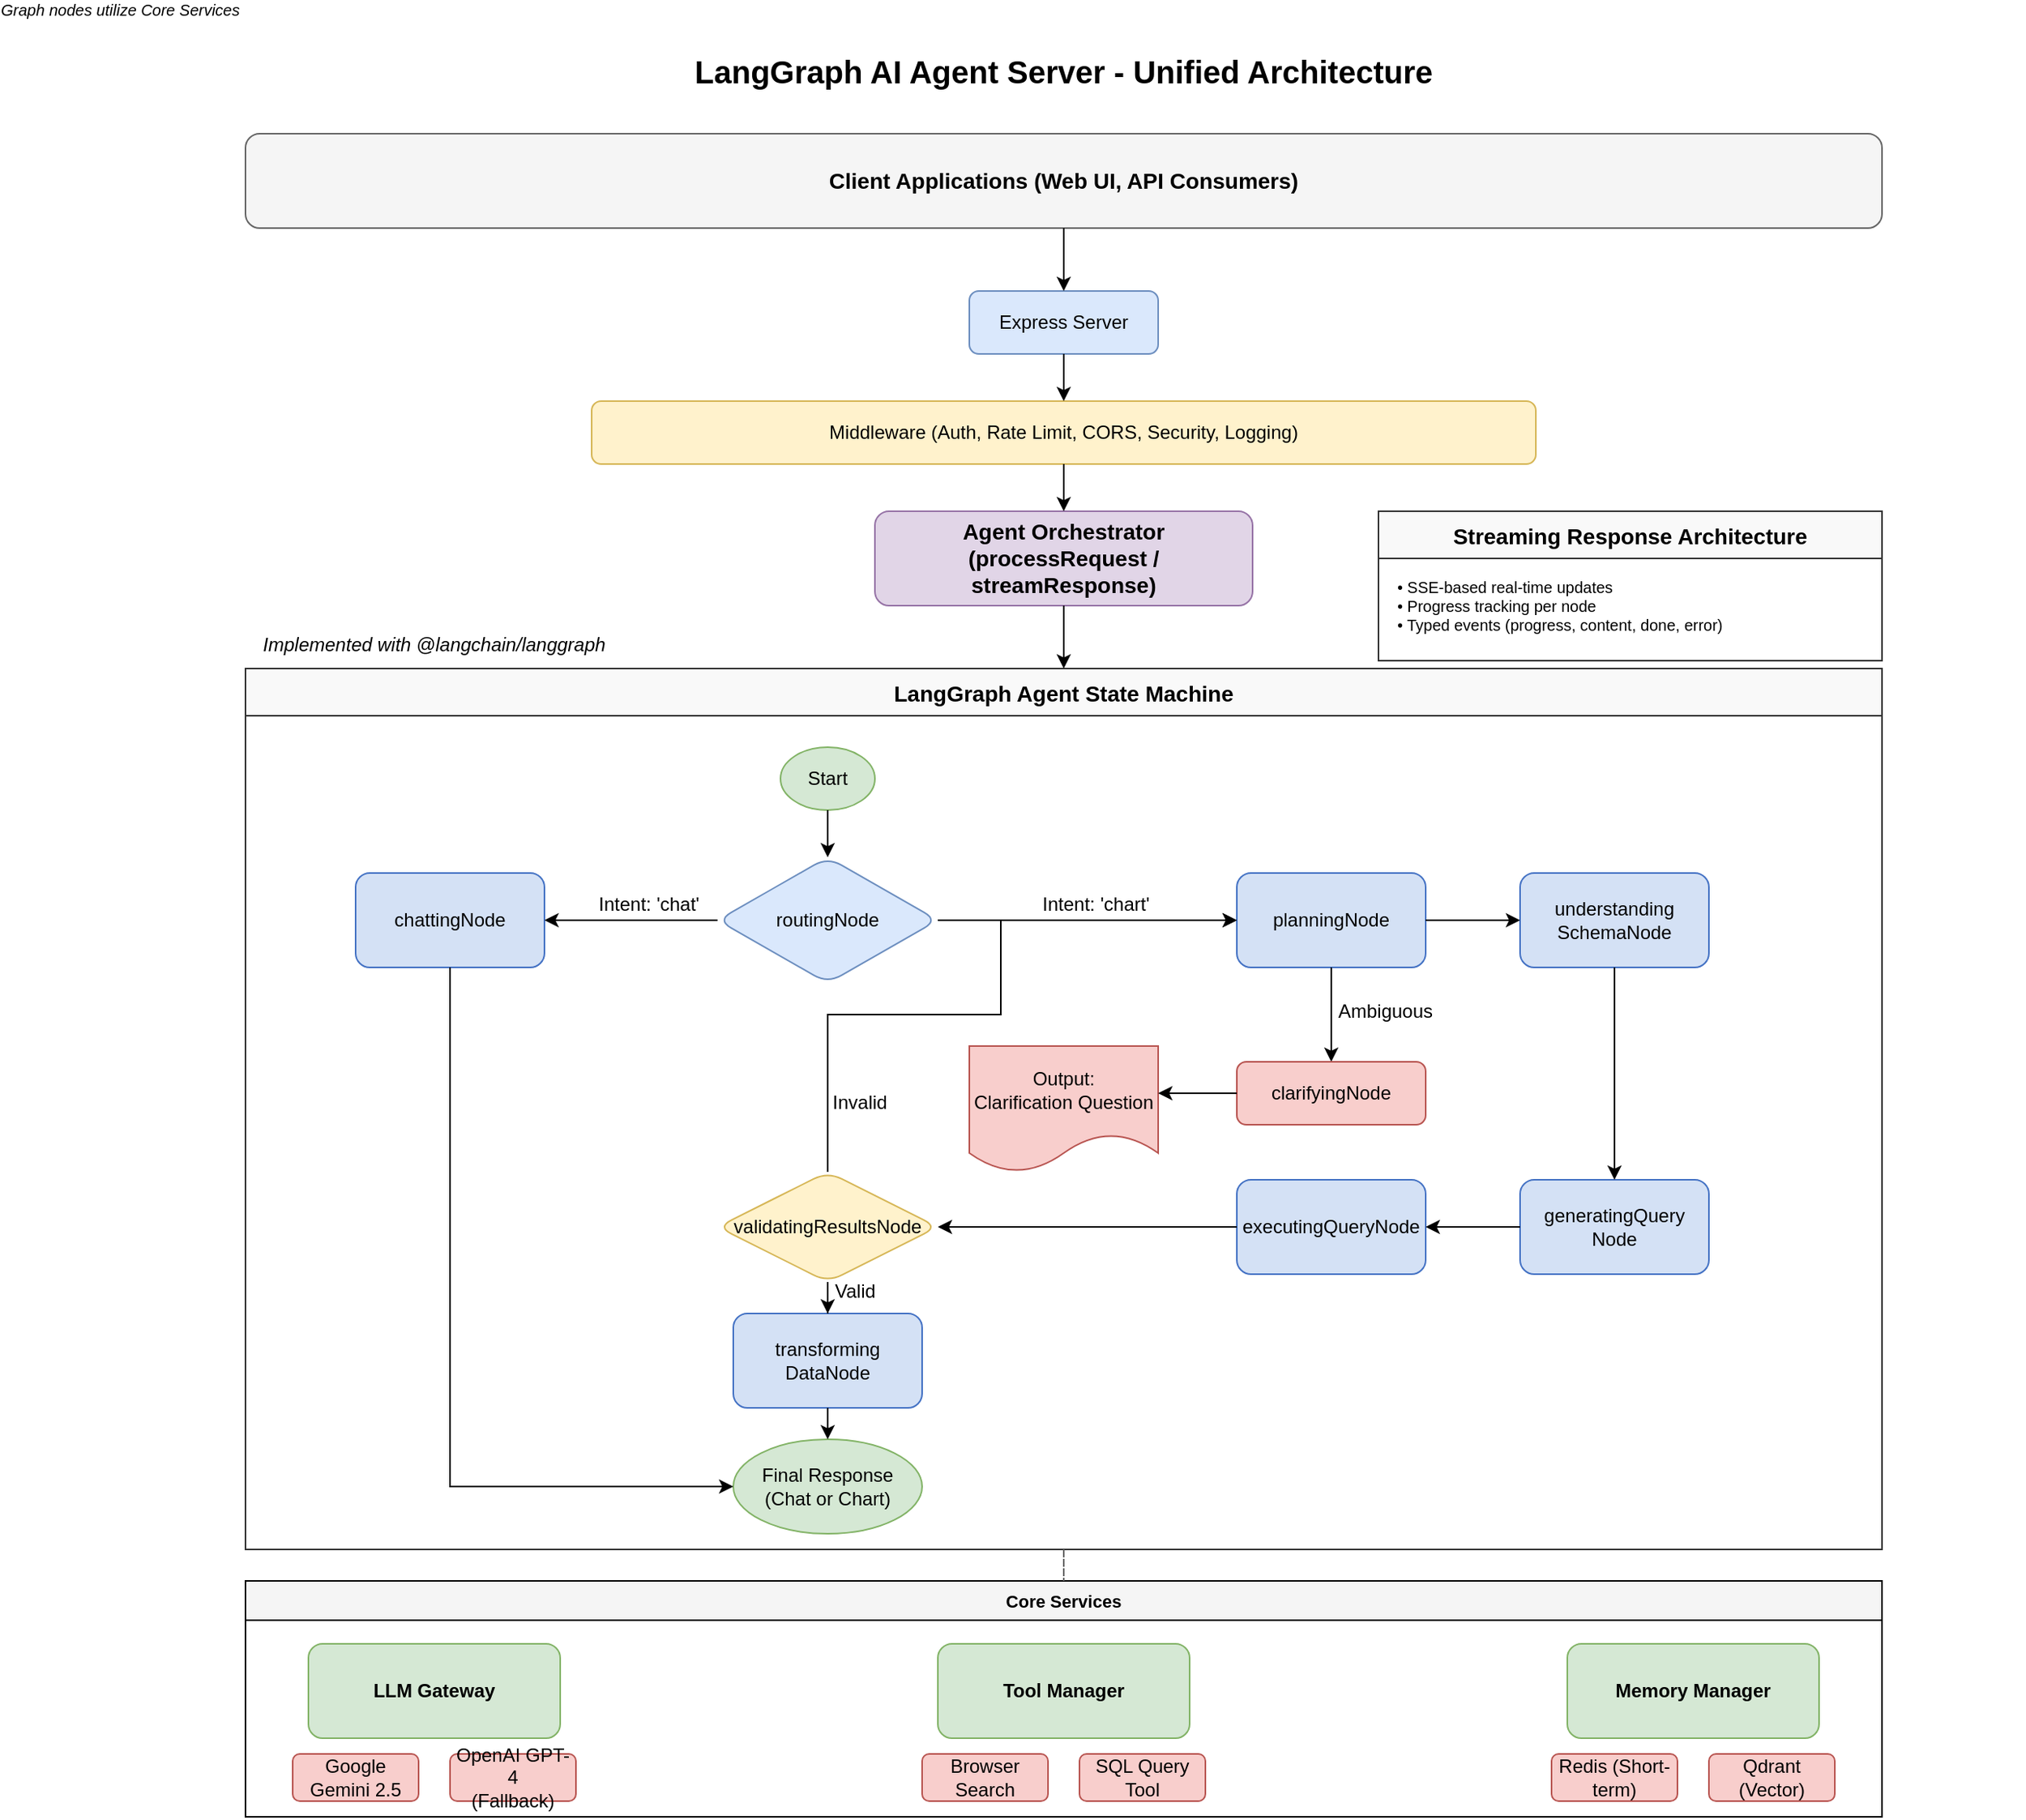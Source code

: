 <mxfile version="24.5.1" type="device">
  <diagram name="System Architecture" id="system-architecture-v2">
    <mxGraphModel dx="2793" dy="2538" grid="1" gridSize="10" guides="1" tooltips="1" connect="1" arrows="1" fold="1" page="1" pageScale="1" pageWidth="1200" pageHeight="1600" math="0" shadow="0">
      <root>
        <mxCell id="0" />
        <mxCell id="1" parent="0" />
        <mxCell id="title-v2" value="LangGraph AI Agent Server - Unified Architecture" style="text;html=1;strokeColor=none;fillColor=none;align=center;verticalAlign=middle;whiteSpace=wrap;rounded=0;fontSize=20;fontStyle=1" parent="1" vertex="1">
          <mxGeometry x="350" y="20" width="500" height="40" as="geometry" />
        </mxCell>
        <mxCell id="client-layer-v2" value="Client Applications (Web UI, API Consumers)" style="rounded=1;whiteSpace=wrap;html=1;fillColor=#f5f5f5;strokeColor=#666666;fontStyle=1;fontSize=14;" parent="1" vertex="1">
          <mxGeometry x="80" y="80" width="1040" height="60" as="geometry" />
        </mxCell>
        <mxCell id="api-gateway-v2" value="Express Server" style="rounded=1;whiteSpace=wrap;html=1;fillColor=#dae8fc;strokeColor=#6c8ebf;fontSize=12;" parent="1" vertex="1">
          <mxGeometry x="540" y="180" width="120" height="40" as="geometry" />
        </mxCell>
        <mxCell id="middleware-group-v2" value="Middleware (Auth, Rate Limit, CORS, Security, Logging)" style="rounded=1;whiteSpace=wrap;html=1;fillColor=#fff2cc;strokeColor=#d6b656;" parent="1" vertex="1">
          <mxGeometry x="300" y="250" width="600" height="40" as="geometry" />
        </mxCell>
        <mxCell id="orchestrator-v2" value="Agent Orchestrator&#xa;(processRequest / streamResponse)" style="rounded=1;whiteSpace=wrap;html=1;fillColor=#e1d5e7;strokeColor=#9673a6;fontSize=14;fontStyle=1" parent="1" vertex="1">
          <mxGeometry x="480" y="320" width="240" height="60" as="geometry" />
        </mxCell>
        <mxCell id="services-group" value="Core Services" style="swimlane;startSize=25;fillColor=#f5f5f5;fontSize=11;" parent="1" vertex="1">
          <mxGeometry x="80" y="1000" width="1040" height="150" as="geometry" />
        </mxCell>
        <mxCell id="llm-gateway-v2" value="LLM Gateway" style="rounded=1;whiteSpace=wrap;html=1;fillColor=#d5e8d4;strokeColor=#82b366;fontSize=12;fontStyle=1" parent="services-group" vertex="1">
          <mxGeometry x="40" y="40" width="160" height="60" as="geometry" />
        </mxCell>
        <mxCell id="gemini-v2" value="Google Gemini 2.5" style="rounded=1;whiteSpace=wrap;html=1;fillColor=#f8cecc;strokeColor=#b85450;" parent="services-group" vertex="1">
          <mxGeometry x="30" y="110" width="80" height="30" as="geometry" />
        </mxCell>
        <mxCell id="openai-v2" value="OpenAI GPT-4&#xa;(Fallback)" style="rounded=1;whiteSpace=wrap;html=1;fillColor=#f8cecc;strokeColor=#b85450;" parent="services-group" vertex="1">
          <mxGeometry x="130" y="110" width="80" height="30" as="geometry" />
        </mxCell>
        <mxCell id="tool-manager-v2" value="Tool Manager" style="rounded=1;whiteSpace=wrap;html=1;fillColor=#d5e8d4;strokeColor=#82b366;fontSize=12;fontStyle=1" parent="services-group" vertex="1">
          <mxGeometry x="440" y="40" width="160" height="60" as="geometry" />
        </mxCell>
        <mxCell id="browser-tool-v2" value="Browser Search" style="rounded=1;whiteSpace=wrap;html=1;fillColor=#f8cecc;strokeColor=#b85450;" parent="services-group" vertex="1">
          <mxGeometry x="430" y="110" width="80" height="30" as="geometry" />
        </mxCell>
        <mxCell id="sql-tool-v2" value="SQL Query Tool" style="rounded=1;whiteSpace=wrap;html=1;fillColor=#f8cecc;strokeColor=#b85450;" parent="services-group" vertex="1">
          <mxGeometry x="530" y="110" width="80" height="30" as="geometry" />
        </mxCell>
        <mxCell id="memory-manager-v2" value="Memory Manager" style="rounded=1;whiteSpace=wrap;html=1;fillColor=#d5e8d4;strokeColor=#82b366;fontSize=12;fontStyle=1" parent="services-group" vertex="1">
          <mxGeometry x="840" y="40" width="160" height="60" as="geometry" />
        </mxCell>
        <mxCell id="redis-v2" value="Redis (Short-term)" style="rounded=1;whiteSpace=wrap;html=1;fillColor=#f8cecc;strokeColor=#b85450;" parent="services-group" vertex="1">
          <mxGeometry x="830" y="110" width="80" height="30" as="geometry" />
        </mxCell>
        <mxCell id="qdrant-v2" value="Qdrant (Vector)" style="rounded=1;whiteSpace=wrap;html=1;fillColor=#f8cecc;strokeColor=#b85450;" parent="services-group" vertex="1">
          <mxGeometry x="930" y="110" width="80" height="30" as="geometry" />
        </mxCell>
        <mxCell id="graph-container" value="LangGraph Agent State Machine" style="swimlane;startSize=30;fontStyle=1;fontSize=14;fillColor=#f9f9f9;strokeColor=#333333;" parent="1" vertex="1">
          <mxGeometry x="80" y="420" width="1040" height="560" as="geometry" />
        </mxCell>
        <mxCell id="graph-start" value="Start" style="ellipse;whiteSpace=wrap;html=1;fillColor=#d5e8d4;strokeColor=#82b366;" parent="graph-container" vertex="1">
          <mxGeometry x="340" y="50" width="60" height="40" as="geometry" />
        </mxCell>
        <mxCell id="routing-node" value="routingNode" style="rhombus;whiteSpace=wrap;html=1;rounded=1;fillColor=#dae8fc;strokeColor=#6c8ebf;" parent="graph-container" vertex="1">
          <mxGeometry x="300" y="120" width="140" height="80" as="geometry" />
        </mxCell>
        <mxCell id="chatting-node" value="chattingNode" style="rounded=1;whiteSpace=wrap;html=1;fillColor=#d4e1f5;strokeColor=#4472C4;" parent="graph-container" vertex="1">
          <mxGeometry x="70" y="130" width="120" height="60" as="geometry" />
        </mxCell>
        <mxCell id="planning-node" value="planningNode" style="rounded=1;whiteSpace=wrap;html=1;fillColor=#d4e1f5;strokeColor=#4472C4;" parent="graph-container" vertex="1">
          <mxGeometry x="630" y="130" width="120" height="60" as="geometry" />
        </mxCell>
        <mxCell id="schema-node" value="understanding&lt;br&gt;SchemaNode" style="rounded=1;whiteSpace=wrap;html=1;fillColor=#d4e1f5;strokeColor=#4472C4;" parent="graph-container" vertex="1">
          <mxGeometry x="810" y="130" width="120" height="60" as="geometry" />
        </mxCell>
        <mxCell id="query-gen-node" value="generatingQuery&lt;br&gt;Node" style="rounded=1;whiteSpace=wrap;html=1;fillColor=#d4e1f5;strokeColor=#4472C4;" parent="graph-container" vertex="1">
          <mxGeometry x="810" y="325" width="120" height="60" as="geometry" />
        </mxCell>
        <mxCell id="execution-node" value="executingQueryNode" style="rounded=1;whiteSpace=wrap;html=1;fillColor=#d4e1f5;strokeColor=#4472C4;" parent="graph-container" vertex="1">
          <mxGeometry x="630" y="325" width="120" height="60" as="geometry" />
        </mxCell>
        <mxCell id="validation-node" value="validatingResultsNode" style="rhombus;whiteSpace=wrap;html=1;rounded=1;fillColor=#fff2cc;strokeColor=#d6b656;" parent="graph-container" vertex="1">
          <mxGeometry x="300" y="320" width="140" height="70" as="geometry" />
        </mxCell>
        <mxCell id="transformation-node" value="transforming&lt;br&gt;DataNode" style="rounded=1;whiteSpace=wrap;html=1;fillColor=#d4e1f5;strokeColor=#4472C4;" parent="graph-container" vertex="1">
          <mxGeometry x="310" y="410" width="120" height="60" as="geometry" />
        </mxCell>
        <mxCell id="clarification-output" value="Output:&#xa;Clarification Question" style="shape=document;whiteSpace=wrap;html=1;boundedLbl=1;fillColor=#f8cecc;strokeColor=#b85450;" parent="graph-container" vertex="1">
          <mxGeometry x="460" y="240" width="120" height="80" as="geometry" />
        </mxCell>
        <mxCell id="final-response" value="Final Response&#xa;(Chat or Chart)" style="ellipse;whiteSpace=wrap;html=1;fillColor=#d5e8d4;strokeColor=#82b366;" parent="graph-container" vertex="1">
          <mxGeometry x="310" y="490" width="120" height="60" as="geometry" />
        </mxCell>
        <mxCell id="edge-start-route" style="edgeStyle=orthogonalEdgeStyle;rounded=0;orthogonalLoop=1;jettySize=auto;html=1;endArrow=classic;endFill=1;" parent="graph-container" source="graph-start" target="routing-node" edge="1">
          <mxGeometry relative="1" as="geometry" />
        </mxCell>
        <mxCell id="edge-route-chat" style="edgeStyle=orthogonalEdgeStyle;rounded=0;orthogonalLoop=1;jettySize=auto;html=1;endArrow=classic;endFill=1;" parent="graph-container" source="routing-node" target="chatting-node" edge="1">
          <mxGeometry relative="1" as="geometry">
            <mxPoint as="offset" />
            <mxPoint x="230" y="160" as="sourcePoint" />
          </mxGeometry>
        </mxCell>
        <mxCell id="label-chat" value="Intent: &#39;chat&#39;" style="text;html=1;align=center;verticalAlign=middle;resizable=0;points=[];" parent="edge-route-chat" vertex="1" connectable="0">
          <mxGeometry x="-0.2" y="1" relative="1" as="geometry">
            <mxPoint y="-11" as="offset" />
          </mxGeometry>
        </mxCell>
        <mxCell id="edge-route-plan" style="edgeStyle=orthogonalEdgeStyle;rounded=0;orthogonalLoop=1;jettySize=auto;html=1;endArrow=classic;endFill=1;" parent="graph-container" source="routing-node" target="planning-node" edge="1">
          <mxGeometry relative="1" as="geometry">
            <mxPoint x="460" y="160" as="sourcePoint" />
          </mxGeometry>
        </mxCell>
        <mxCell id="label-chart" value="Intent: &#39;chart&#39;" style="text;html=1;align=center;verticalAlign=middle;resizable=0;points=[];" parent="edge-route-plan" vertex="1" connectable="0">
          <mxGeometry x="0.2" y="1" relative="1" as="geometry">
            <mxPoint x="-14" y="-9" as="offset" />
          </mxGeometry>
        </mxCell>
        <mxCell id="edge-chat-final" style="edgeStyle=orthogonalEdgeStyle;rounded=0;orthogonalLoop=1;jettySize=auto;html=1;endArrow=classic;endFill=1;" parent="graph-container" source="chatting-node" target="final-response" edge="1">
          <mxGeometry relative="1" as="geometry">
            <Array as="points">
              <mxPoint x="130" y="520" />
            </Array>
          </mxGeometry>
        </mxCell>
        <mxCell id="edge-plan-schema" style="edgeStyle=orthogonalEdgeStyle;rounded=0;orthogonalLoop=1;jettySize=auto;html=1;endArrow=classic;endFill=1;" parent="graph-container" source="planning-node" target="schema-node" edge="1">
          <mxGeometry relative="1" as="geometry" />
        </mxCell>
        <mxCell id="edge-plan-clarify" style="edgeStyle=orthogonalEdgeStyle;rounded=0;orthogonalLoop=1;jettySize=auto;html=1;endArrow=classic;endFill=1;entryX=0.5;entryY=0;entryDx=0;entryDy=0;" parent="graph-container" source="planning-node" target="clarifying-node" edge="1">
          <mxGeometry relative="1" as="geometry">
            <Array as="points" />
          </mxGeometry>
        </mxCell>
        <mxCell id="label-clarify" value="Ambiguous" style="text;html=1;align=center;verticalAlign=middle;resizable=0;points=[];" parent="edge-plan-clarify" vertex="1" connectable="0">
          <mxGeometry x="650" y="210" as="geometry">
            <mxPoint x="74" y="8" as="offset" />
          </mxGeometry>
        </mxCell>
        <mxCell id="edge-schema-query" style="edgeStyle=orthogonalEdgeStyle;rounded=0;orthogonalLoop=1;jettySize=auto;html=1;endArrow=classic;endFill=1;" parent="graph-container" source="schema-node" target="query-gen-node" edge="1">
          <mxGeometry relative="1" as="geometry" />
        </mxCell>
        <mxCell id="edge-query-exec" style="edgeStyle=orthogonalEdgeStyle;rounded=0;orthogonalLoop=1;jettySize=auto;html=1;endArrow=classic;endFill=1;" parent="graph-container" source="query-gen-node" target="execution-node" edge="1">
          <mxGeometry relative="1" as="geometry">
            <Array as="points">
              <mxPoint x="790" y="355" />
              <mxPoint x="790" y="355" />
            </Array>
          </mxGeometry>
        </mxCell>
        <mxCell id="edge-exec-validate" style="edgeStyle=orthogonalEdgeStyle;rounded=0;orthogonalLoop=1;jettySize=auto;html=1;endArrow=classic;endFill=1;entryX=1;entryY=0.5;entryDx=0;entryDy=0;" parent="graph-container" source="execution-node" target="validation-node" edge="1">
          <mxGeometry relative="1" as="geometry">
            <mxPoint x="430.0" y="355.0" as="targetPoint" />
            <Array as="points" />
          </mxGeometry>
        </mxCell>
        <mxCell id="edge-validate-transform" style="edgeStyle=orthogonalEdgeStyle;rounded=0;orthogonalLoop=1;jettySize=auto;html=1;endArrow=classic;endFill=1;" parent="graph-container" source="validation-node" target="transformation-node" edge="1">
          <mxGeometry relative="1" as="geometry" />
        </mxCell>
        <mxCell id="label-valid" value="Valid" style="text;html=1;align=center;verticalAlign=middle;resizable=0;points=[];" parent="edge-validate-transform" vertex="1" connectable="0">
          <mxGeometry x="650" y="390" as="geometry">
            <mxPoint x="-263" y="6" as="offset" />
          </mxGeometry>
        </mxCell>
        <mxCell id="edge-transform-final" style="edgeStyle=orthogonalEdgeStyle;rounded=0;orthogonalLoop=1;jettySize=auto;html=1;endArrow=classic;endFill=1;" parent="graph-container" source="transformation-node" target="final-response" edge="1">
          <mxGeometry relative="1" as="geometry">
            <Array as="points">
              <mxPoint x="360" y="490" />
              <mxPoint x="360" y="490" />
            </Array>
          </mxGeometry>
        </mxCell>
        <mxCell id="clarifying-node" value="clarifyingNode" style="rounded=1;whiteSpace=wrap;html=1;fillColor=#f8cecc;strokeColor=#b85450;" parent="graph-container" vertex="1">
          <mxGeometry x="630" y="250" width="120" height="40" as="geometry" />
        </mxCell>
        <mxCell id="MFtnprERh7La8KHYFZa0-5" value="" style="endArrow=classic;html=1;rounded=0;entryX=0;entryY=0.5;entryDx=0;entryDy=0;exitX=0.5;exitY=0;exitDx=0;exitDy=0;" edge="1" parent="graph-container" source="validation-node" target="planning-node">
          <mxGeometry width="50" height="50" relative="1" as="geometry">
            <mxPoint x="320" y="380" as="sourcePoint" />
            <mxPoint x="370" y="330" as="targetPoint" />
            <Array as="points">
              <mxPoint x="370" y="220" />
              <mxPoint x="480" y="220" />
              <mxPoint x="480" y="160" />
            </Array>
          </mxGeometry>
        </mxCell>
        <mxCell id="MFtnprERh7La8KHYFZa0-6" value="" style="endArrow=classic;html=1;rounded=0;exitX=0;exitY=0.5;exitDx=0;exitDy=0;entryX=1;entryY=0.375;entryDx=0;entryDy=0;entryPerimeter=0;" edge="1" parent="graph-container" source="clarifying-node" target="clarification-output">
          <mxGeometry width="50" height="50" relative="1" as="geometry">
            <mxPoint x="470" y="380" as="sourcePoint" />
            <mxPoint x="520" y="330" as="targetPoint" />
          </mxGeometry>
        </mxCell>
        <mxCell id="MFtnprERh7La8KHYFZa0-9" value="Invalid" style="text;html=1;align=center;verticalAlign=middle;resizable=0;points=[];" vertex="1" connectable="0" parent="graph-container">
          <mxGeometry x="653" y="270" as="geometry">
            <mxPoint x="-263" y="6" as="offset" />
          </mxGeometry>
        </mxCell>
        <mxCell id="edge-client-api" style="edgeStyle=orthogonalEdgeStyle;rounded=0;orthogonalLoop=1;jettySize=auto;html=1;endArrow=classic;endFill=1;" parent="1" source="client-layer-v2" target="api-gateway-v2" edge="1">
          <mxGeometry relative="1" as="geometry" />
        </mxCell>
        <mxCell id="edge-api-middleware" style="edgeStyle=orthogonalEdgeStyle;rounded=0;orthogonalLoop=1;jettySize=auto;html=1;endArrow=classic;endFill=1;" parent="1" source="api-gateway-v2" target="middleware-group-v2" edge="1">
          <mxGeometry relative="1" as="geometry" />
        </mxCell>
        <mxCell id="edge-middleware-orchestrator" style="edgeStyle=orthogonalEdgeStyle;rounded=0;orthogonalLoop=1;jettySize=auto;html=1;endArrow=classic;endFill=1;" parent="1" source="middleware-group-v2" target="orchestrator-v2" edge="1">
          <mxGeometry relative="1" as="geometry" />
        </mxCell>
        <mxCell id="edge-orchestrator-graph" style="edgeStyle=orthogonalEdgeStyle;rounded=0;orthogonalLoop=1;jettySize=auto;html=1;endArrow=classic;endFill=1;" parent="1" source="orchestrator-v2" target="graph-container" edge="1">
          <mxGeometry relative="1" as="geometry" />
        </mxCell>
        <mxCell id="edge-graph-services" style="edgeStyle=orthogonalEdgeStyle;rounded=0;orthogonalLoop=1;jettySize=auto;html=1;endArrow=none;endFill=0;dashed=1;strokeColor=#666666;" parent="1" source="graph-container" target="services-group" edge="1">
          <mxGeometry relative="1" as="geometry" />
        </mxCell>
        <mxCell id="label-services-usage" value="Graph nodes utilize Core Services" style="text;html=1;align=center;verticalAlign=middle;resizable=0;points=[];fontSize=10;fontStyle=2" parent="edge-graph-services" vertex="1" connectable="0">
          <mxGeometry x="-0.5" y="1" as="geometry" />
        </mxCell>
        <mxCell id="lang-graph-info" value="Implemented with @langchain/langgraph" style="text;html=1;strokeColor=none;fillColor=none;align=center;verticalAlign=middle;whiteSpace=wrap;rounded=0;fontSize=12;fontStyle=2" parent="1" vertex="1">
          <mxGeometry x="80" y="395" width="240" height="20" as="geometry" />
        </mxCell>
        <mxCell id="streaming-response-feature" value="Streaming Response Architecture" style="swimlane;startSize=30;fontStyle=1;fontSize=14;fillColor=#f9f9f9;strokeColor=#333333;" parent="1" vertex="1">
          <mxGeometry x="800" y="320" width="320" height="95" as="geometry" />
        </mxCell>
        <mxCell id="streaming-info" value="• SSE-based real-time updates&#xa;• Progress tracking per node&#xa;• Typed events (progress, content, done, error)" style="text;html=1;strokeColor=none;fillColor=none;align=left;verticalAlign=middle;whiteSpace=wrap;rounded=0;fontSize=10;" parent="streaming-response-feature" vertex="1">
          <mxGeometry x="10" y="40" width="400" height="40" as="geometry" />
        </mxCell>
      </root>
    </mxGraphModel>
  </diagram>
</mxfile>

